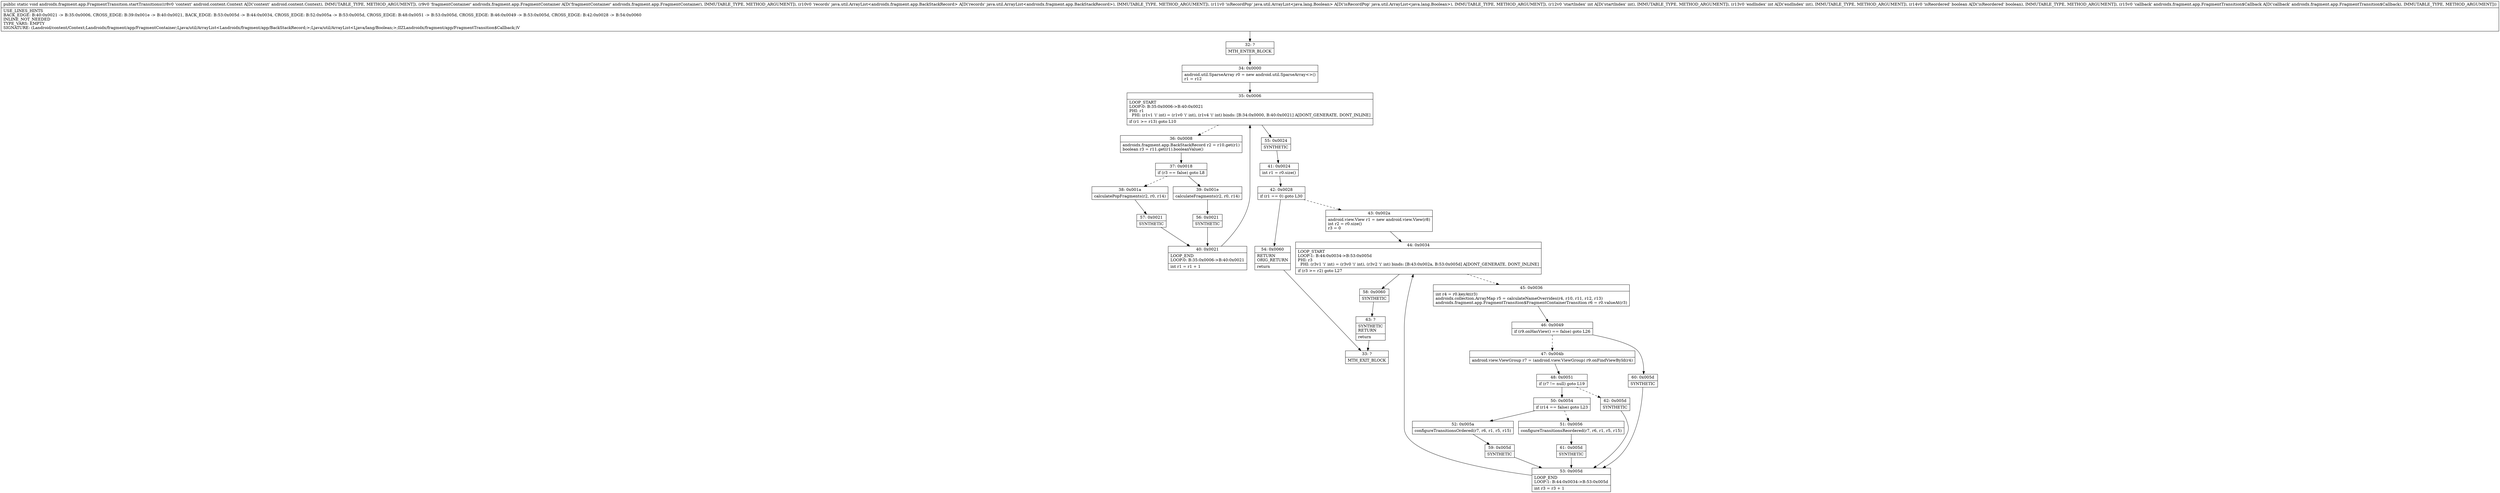 digraph "CFG forandroidx.fragment.app.FragmentTransition.startTransitions(Landroid\/content\/Context;Landroidx\/fragment\/app\/FragmentContainer;Ljava\/util\/ArrayList;Ljava\/util\/ArrayList;IIZLandroidx\/fragment\/app\/FragmentTransition$Callback;)V" {
Node_32 [shape=record,label="{32\:\ ?|MTH_ENTER_BLOCK\l}"];
Node_34 [shape=record,label="{34\:\ 0x0000|android.util.SparseArray r0 = new android.util.SparseArray\<\>()\lr1 = r12\l}"];
Node_35 [shape=record,label="{35\:\ 0x0006|LOOP_START\lLOOP:0: B:35:0x0006\-\>B:40:0x0021\lPHI: r1 \l  PHI: (r1v1 'i' int) = (r1v0 'i' int), (r1v4 'i' int) binds: [B:34:0x0000, B:40:0x0021] A[DONT_GENERATE, DONT_INLINE]\l|if (r1 \>= r13) goto L10\l}"];
Node_36 [shape=record,label="{36\:\ 0x0008|androidx.fragment.app.BackStackRecord r2 = r10.get(r1)\lboolean r3 = r11.get(r1).booleanValue()\l}"];
Node_37 [shape=record,label="{37\:\ 0x0018|if (r3 == false) goto L8\l}"];
Node_38 [shape=record,label="{38\:\ 0x001a|calculatePopFragments(r2, r0, r14)\l}"];
Node_57 [shape=record,label="{57\:\ 0x0021|SYNTHETIC\l}"];
Node_40 [shape=record,label="{40\:\ 0x0021|LOOP_END\lLOOP:0: B:35:0x0006\-\>B:40:0x0021\l|int r1 = r1 + 1\l}"];
Node_39 [shape=record,label="{39\:\ 0x001e|calculateFragments(r2, r0, r14)\l}"];
Node_56 [shape=record,label="{56\:\ 0x0021|SYNTHETIC\l}"];
Node_55 [shape=record,label="{55\:\ 0x0024|SYNTHETIC\l}"];
Node_41 [shape=record,label="{41\:\ 0x0024|int r1 = r0.size()\l}"];
Node_42 [shape=record,label="{42\:\ 0x0028|if (r1 == 0) goto L30\l}"];
Node_43 [shape=record,label="{43\:\ 0x002a|android.view.View r1 = new android.view.View(r8)\lint r2 = r0.size()\lr3 = 0\l}"];
Node_44 [shape=record,label="{44\:\ 0x0034|LOOP_START\lLOOP:1: B:44:0x0034\-\>B:53:0x005d\lPHI: r3 \l  PHI: (r3v1 'i' int) = (r3v0 'i' int), (r3v2 'i' int) binds: [B:43:0x002a, B:53:0x005d] A[DONT_GENERATE, DONT_INLINE]\l|if (r3 \>= r2) goto L27\l}"];
Node_45 [shape=record,label="{45\:\ 0x0036|int r4 = r0.keyAt(r3)\landroidx.collection.ArrayMap r5 = calculateNameOverrides(r4, r10, r11, r12, r13)\landroidx.fragment.app.FragmentTransition$FragmentContainerTransition r6 = r0.valueAt(r3)\l}"];
Node_46 [shape=record,label="{46\:\ 0x0049|if (r9.onHasView() == false) goto L26\l}"];
Node_47 [shape=record,label="{47\:\ 0x004b|android.view.ViewGroup r7 = (android.view.ViewGroup) r9.onFindViewById(r4)\l}"];
Node_48 [shape=record,label="{48\:\ 0x0051|if (r7 != null) goto L19\l}"];
Node_50 [shape=record,label="{50\:\ 0x0054|if (r14 == false) goto L23\l}"];
Node_51 [shape=record,label="{51\:\ 0x0056|configureTransitionsReordered(r7, r6, r1, r5, r15)\l}"];
Node_61 [shape=record,label="{61\:\ 0x005d|SYNTHETIC\l}"];
Node_53 [shape=record,label="{53\:\ 0x005d|LOOP_END\lLOOP:1: B:44:0x0034\-\>B:53:0x005d\l|int r3 = r3 + 1\l}"];
Node_52 [shape=record,label="{52\:\ 0x005a|configureTransitionsOrdered(r7, r6, r1, r5, r15)\l}"];
Node_59 [shape=record,label="{59\:\ 0x005d|SYNTHETIC\l}"];
Node_62 [shape=record,label="{62\:\ 0x005d|SYNTHETIC\l}"];
Node_60 [shape=record,label="{60\:\ 0x005d|SYNTHETIC\l}"];
Node_58 [shape=record,label="{58\:\ 0x0060|SYNTHETIC\l}"];
Node_63 [shape=record,label="{63\:\ ?|SYNTHETIC\lRETURN\l|return\l}"];
Node_33 [shape=record,label="{33\:\ ?|MTH_EXIT_BLOCK\l}"];
Node_54 [shape=record,label="{54\:\ 0x0060|RETURN\lORIG_RETURN\l|return\l}"];
MethodNode[shape=record,label="{public static void androidx.fragment.app.FragmentTransition.startTransitions((r8v0 'context' android.content.Context A[D('context' android.content.Context), IMMUTABLE_TYPE, METHOD_ARGUMENT]), (r9v0 'fragmentContainer' androidx.fragment.app.FragmentContainer A[D('fragmentContainer' androidx.fragment.app.FragmentContainer), IMMUTABLE_TYPE, METHOD_ARGUMENT]), (r10v0 'records' java.util.ArrayList\<androidx.fragment.app.BackStackRecord\> A[D('records' java.util.ArrayList\<androidx.fragment.app.BackStackRecord\>), IMMUTABLE_TYPE, METHOD_ARGUMENT]), (r11v0 'isRecordPop' java.util.ArrayList\<java.lang.Boolean\> A[D('isRecordPop' java.util.ArrayList\<java.lang.Boolean\>), IMMUTABLE_TYPE, METHOD_ARGUMENT]), (r12v0 'startIndex' int A[D('startIndex' int), IMMUTABLE_TYPE, METHOD_ARGUMENT]), (r13v0 'endIndex' int A[D('endIndex' int), IMMUTABLE_TYPE, METHOD_ARGUMENT]), (r14v0 'isReordered' boolean A[D('isReordered' boolean), IMMUTABLE_TYPE, METHOD_ARGUMENT]), (r15v0 'callback' androidx.fragment.app.FragmentTransition$Callback A[D('callback' androidx.fragment.app.FragmentTransition$Callback), IMMUTABLE_TYPE, METHOD_ARGUMENT]))  | USE_LINES_HINTS\lBACK_EDGE: B:40:0x0021 \-\> B:35:0x0006, CROSS_EDGE: B:39:0x001e \-\> B:40:0x0021, BACK_EDGE: B:53:0x005d \-\> B:44:0x0034, CROSS_EDGE: B:52:0x005a \-\> B:53:0x005d, CROSS_EDGE: B:48:0x0051 \-\> B:53:0x005d, CROSS_EDGE: B:46:0x0049 \-\> B:53:0x005d, CROSS_EDGE: B:42:0x0028 \-\> B:54:0x0060\lINLINE_NOT_NEEDED\lTYPE_VARS: EMPTY\lSIGNATURE: (Landroid\/content\/Context;Landroidx\/fragment\/app\/FragmentContainer;Ljava\/util\/ArrayList\<Landroidx\/fragment\/app\/BackStackRecord;\>;Ljava\/util\/ArrayList\<Ljava\/lang\/Boolean;\>;IIZLandroidx\/fragment\/app\/FragmentTransition$Callback;)V\l}"];
MethodNode -> Node_32;Node_32 -> Node_34;
Node_34 -> Node_35;
Node_35 -> Node_36[style=dashed];
Node_35 -> Node_55;
Node_36 -> Node_37;
Node_37 -> Node_38[style=dashed];
Node_37 -> Node_39;
Node_38 -> Node_57;
Node_57 -> Node_40;
Node_40 -> Node_35;
Node_39 -> Node_56;
Node_56 -> Node_40;
Node_55 -> Node_41;
Node_41 -> Node_42;
Node_42 -> Node_43[style=dashed];
Node_42 -> Node_54;
Node_43 -> Node_44;
Node_44 -> Node_45[style=dashed];
Node_44 -> Node_58;
Node_45 -> Node_46;
Node_46 -> Node_47[style=dashed];
Node_46 -> Node_60;
Node_47 -> Node_48;
Node_48 -> Node_50;
Node_48 -> Node_62[style=dashed];
Node_50 -> Node_51[style=dashed];
Node_50 -> Node_52;
Node_51 -> Node_61;
Node_61 -> Node_53;
Node_53 -> Node_44;
Node_52 -> Node_59;
Node_59 -> Node_53;
Node_62 -> Node_53;
Node_60 -> Node_53;
Node_58 -> Node_63;
Node_63 -> Node_33;
Node_54 -> Node_33;
}

